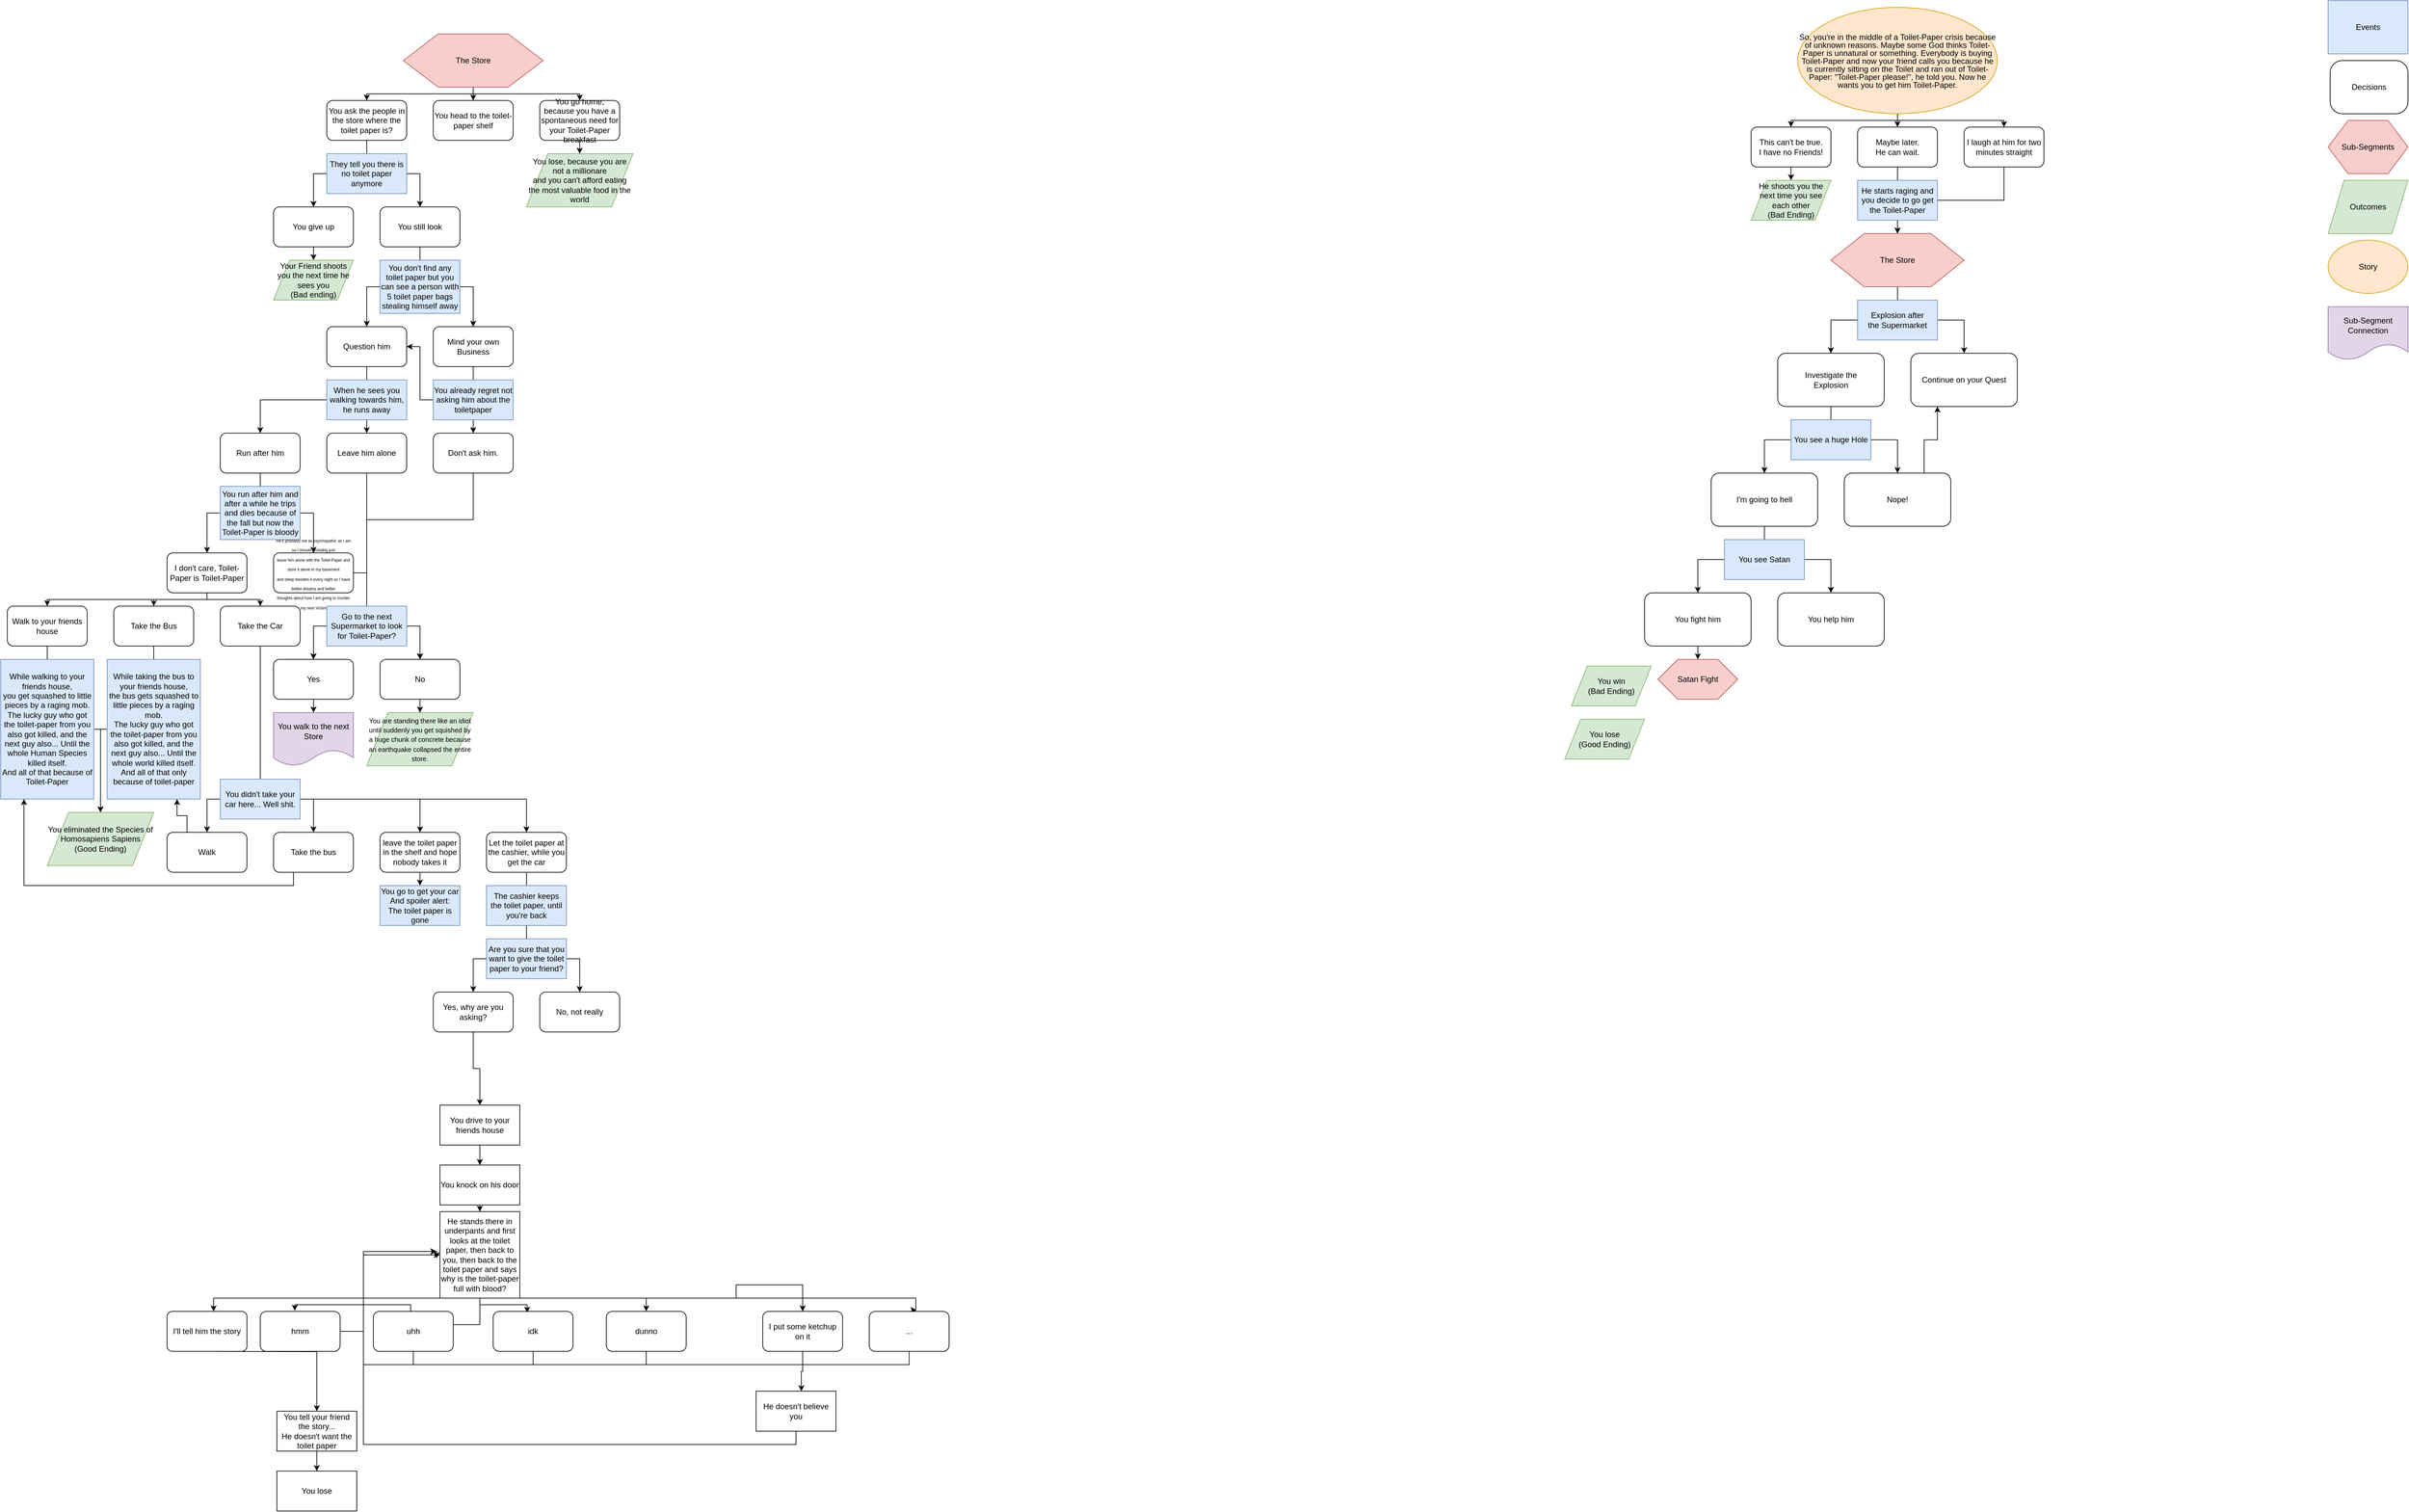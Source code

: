 <mxfile version="12.9.1" type="github">
  <diagram id="Qn3-nG2EIfxCC5e99ubx" name="Page-1">
    <mxGraphModel dx="3585" dy="692" grid="1" gridSize="10" guides="1" tooltips="1" connect="1" arrows="1" fold="1" page="0" pageScale="1" pageWidth="1169" pageHeight="827" background="none" math="0" shadow="0">
      <root>
        <mxCell id="0" />
        <mxCell id="1" parent="0" />
        <mxCell id="JG3rJxFggoxqtPLCYrr8-60" style="edgeStyle=orthogonalEdgeStyle;rounded=0;orthogonalLoop=1;jettySize=auto;html=1;exitX=0.5;exitY=1;exitDx=0;exitDy=0;entryX=0.5;entryY=0;entryDx=0;entryDy=0;" parent="1" source="OO5MdOur09zsrJe4_zCE-3" target="qTc8x9LIwxy68OP4qptk-4" edge="1">
          <mxGeometry relative="1" as="geometry" />
        </mxCell>
        <mxCell id="w2yHV6jO7LddsXgPNAkQ-10" style="edgeStyle=orthogonalEdgeStyle;rounded=0;orthogonalLoop=1;jettySize=auto;html=1;exitX=0.5;exitY=1;exitDx=0;exitDy=0;entryX=0.5;entryY=0;entryDx=0;entryDy=0;" parent="1" source="qTc8x9LIwxy68OP4qptk-4" target="w2yHV6jO7LddsXgPNAkQ-2" edge="1">
          <mxGeometry relative="1" as="geometry" />
        </mxCell>
        <mxCell id="JG3rJxFggoxqtPLCYrr8-59" style="edgeStyle=orthogonalEdgeStyle;rounded=0;orthogonalLoop=1;jettySize=auto;html=1;exitX=0.5;exitY=1;exitDx=0;exitDy=0;entryX=0.5;entryY=0;entryDx=0;entryDy=0;" parent="1" source="qTc8x9LIwxy68OP4qptk-4" target="w2yHV6jO7LddsXgPNAkQ-11" edge="1">
          <mxGeometry relative="1" as="geometry" />
        </mxCell>
        <mxCell id="qTc8x9LIwxy68OP4qptk-4" value="Investigate the&lt;br&gt;Explosion" style="rounded=1;whiteSpace=wrap;html=1;" parent="1" vertex="1">
          <mxGeometry x="580" y="530" width="160" height="80" as="geometry" />
        </mxCell>
        <mxCell id="qTc8x9LIwxy68OP4qptk-5" value="Continue on your Quest" style="rounded=1;whiteSpace=wrap;html=1;" parent="1" vertex="1">
          <mxGeometry x="780" y="530" width="160" height="80" as="geometry" />
        </mxCell>
        <mxCell id="w2yHV6jO7LddsXgPNAkQ-37" style="edgeStyle=orthogonalEdgeStyle;rounded=0;orthogonalLoop=1;jettySize=auto;html=1;exitX=0.5;exitY=1;exitDx=0;exitDy=0;entryX=0.5;entryY=0;entryDx=0;entryDy=0;" parent="1" source="w2yHV6jO7LddsXgPNAkQ-2" target="w2yHV6jO7LddsXgPNAkQ-36" edge="1">
          <mxGeometry relative="1" as="geometry" />
        </mxCell>
        <mxCell id="w2yHV6jO7LddsXgPNAkQ-38" style="edgeStyle=orthogonalEdgeStyle;rounded=0;orthogonalLoop=1;jettySize=auto;html=1;exitX=0.5;exitY=1;exitDx=0;exitDy=0;entryX=0.5;entryY=0;entryDx=0;entryDy=0;" parent="1" source="w2yHV6jO7LddsXgPNAkQ-2" target="w2yHV6jO7LddsXgPNAkQ-35" edge="1">
          <mxGeometry relative="1" as="geometry" />
        </mxCell>
        <mxCell id="w2yHV6jO7LddsXgPNAkQ-2" value="I&#39;m going to hell" style="rounded=1;whiteSpace=wrap;html=1;" parent="1" vertex="1">
          <mxGeometry x="480" y="710" width="160" height="80" as="geometry" />
        </mxCell>
        <mxCell id="JG3rJxFggoxqtPLCYrr8-57" style="edgeStyle=orthogonalEdgeStyle;rounded=0;orthogonalLoop=1;jettySize=auto;html=1;exitX=0.75;exitY=0;exitDx=0;exitDy=0;entryX=0.25;entryY=1;entryDx=0;entryDy=0;" parent="1" source="w2yHV6jO7LddsXgPNAkQ-11" target="qTc8x9LIwxy68OP4qptk-5" edge="1">
          <mxGeometry relative="1" as="geometry" />
        </mxCell>
        <mxCell id="w2yHV6jO7LddsXgPNAkQ-11" value="Nope!" style="rounded=1;whiteSpace=wrap;html=1;" parent="1" vertex="1">
          <mxGeometry x="680" y="710" width="160" height="80" as="geometry" />
        </mxCell>
        <mxCell id="w2yHV6jO7LddsXgPNAkQ-18" value="Events" style="rounded=0;whiteSpace=wrap;html=1;fillColor=#dae8fc;strokeColor=#6c8ebf;" parent="1" vertex="1">
          <mxGeometry x="1407" width="120" height="80" as="geometry" />
        </mxCell>
        <mxCell id="w2yHV6jO7LddsXgPNAkQ-19" value="Decisions" style="rounded=1;whiteSpace=wrap;html=1;arcSize=23;" parent="1" vertex="1">
          <mxGeometry x="1410" y="90" width="117" height="80" as="geometry" />
        </mxCell>
        <mxCell id="w2yHV6jO7LddsXgPNAkQ-21" value="Outcomes" style="shape=parallelogram;perimeter=parallelogramPerimeter;whiteSpace=wrap;html=1;fillColor=#d5e8d4;strokeColor=#82b366;" parent="1" vertex="1">
          <mxGeometry x="1407" y="270" width="120" height="80" as="geometry" />
        </mxCell>
        <mxCell id="w2yHV6jO7LddsXgPNAkQ-22" value="You win&lt;br&gt;(Bad Ending)" style="shape=parallelogram;perimeter=parallelogramPerimeter;whiteSpace=wrap;html=1;fillColor=#d5e8d4;strokeColor=#82b366;" parent="1" vertex="1">
          <mxGeometry x="270" y="1000" width="120" height="60" as="geometry" />
        </mxCell>
        <mxCell id="w2yHV6jO7LddsXgPNAkQ-23" value="You lose&lt;br&gt;(Good Ending)" style="shape=parallelogram;perimeter=parallelogramPerimeter;whiteSpace=wrap;html=1;fillColor=#d5e8d4;strokeColor=#82b366;" parent="1" vertex="1">
          <mxGeometry x="260" y="1080" width="120" height="60" as="geometry" />
        </mxCell>
        <mxCell id="w2yHV6jO7LddsXgPNAkQ-33" value="You see Satan" style="rounded=0;whiteSpace=wrap;html=1;fillColor=#dae8fc;strokeColor=#6c8ebf;" parent="1" vertex="1">
          <mxGeometry x="500" y="810" width="120" height="60" as="geometry" />
        </mxCell>
        <mxCell id="w2yHV6jO7LddsXgPNAkQ-35" value="You help him" style="rounded=1;whiteSpace=wrap;html=1;" parent="1" vertex="1">
          <mxGeometry x="580" y="890" width="160" height="80" as="geometry" />
        </mxCell>
        <mxCell id="ZBrLfUf2mAx1bt7SBABR-2" style="edgeStyle=orthogonalEdgeStyle;rounded=0;orthogonalLoop=1;jettySize=auto;html=1;exitX=0.5;exitY=1;exitDx=0;exitDy=0;entryX=0.5;entryY=0;entryDx=0;entryDy=0;" parent="1" source="w2yHV6jO7LddsXgPNAkQ-36" target="JG3rJxFggoxqtPLCYrr8-51" edge="1">
          <mxGeometry relative="1" as="geometry" />
        </mxCell>
        <mxCell id="w2yHV6jO7LddsXgPNAkQ-36" value="You fight him" style="rounded=1;whiteSpace=wrap;html=1;" parent="1" vertex="1">
          <mxGeometry x="380" y="890" width="160" height="80" as="geometry" />
        </mxCell>
        <mxCell id="hGm-7pk2wTPDIRRF_HYG-1" value="Story" style="ellipse;whiteSpace=wrap;html=1;fillColor=#ffe6cc;strokeColor=#d79b00;" parent="1" vertex="1">
          <mxGeometry x="1407" y="360" width="120" height="80" as="geometry" />
        </mxCell>
        <mxCell id="hGm-7pk2wTPDIRRF_HYG-8" style="edgeStyle=orthogonalEdgeStyle;rounded=0;orthogonalLoop=1;jettySize=auto;html=1;exitX=0.5;exitY=1;exitDx=0;exitDy=0;entryX=0.5;entryY=0;entryDx=0;entryDy=0;" parent="1" source="hGm-7pk2wTPDIRRF_HYG-2" target="hGm-7pk2wTPDIRRF_HYG-4" edge="1">
          <mxGeometry relative="1" as="geometry">
            <Array as="points">
              <mxPoint x="760" y="180" />
              <mxPoint x="600" y="180" />
            </Array>
          </mxGeometry>
        </mxCell>
        <mxCell id="hGm-7pk2wTPDIRRF_HYG-9" style="edgeStyle=orthogonalEdgeStyle;rounded=0;orthogonalLoop=1;jettySize=auto;html=1;exitX=0.5;exitY=1;exitDx=0;exitDy=0;entryX=0.5;entryY=0;entryDx=0;entryDy=0;" parent="1" source="hGm-7pk2wTPDIRRF_HYG-2" target="hGm-7pk2wTPDIRRF_HYG-5" edge="1">
          <mxGeometry relative="1" as="geometry" />
        </mxCell>
        <mxCell id="hGm-7pk2wTPDIRRF_HYG-10" style="edgeStyle=orthogonalEdgeStyle;rounded=0;orthogonalLoop=1;jettySize=auto;html=1;exitX=0.5;exitY=1;exitDx=0;exitDy=0;entryX=0.5;entryY=0;entryDx=0;entryDy=0;" parent="1" source="hGm-7pk2wTPDIRRF_HYG-2" target="hGm-7pk2wTPDIRRF_HYG-6" edge="1">
          <mxGeometry relative="1" as="geometry">
            <Array as="points">
              <mxPoint x="760" y="180" />
              <mxPoint x="920" y="180" />
            </Array>
          </mxGeometry>
        </mxCell>
        <mxCell id="hGm-7pk2wTPDIRRF_HYG-2" value="&lt;p style=&quot;line-height: 100%&quot;&gt;So, you&#39;re in the middle of a Toilet-Paper crisis because of unknown reasons. Maybe some God thinks Toilet-Paper is unnatural or something. Everybody is buying Toilet-Paper and now your friend calls you because he is currently sitting on the Toilet and ran out of Toilet-Paper: &quot;Toilet-Paper please!&quot;, he told you. Now he wants you to get him Toilet-Paper.&lt;/p&gt;" style="ellipse;whiteSpace=wrap;html=1;fillColor=#ffe6cc;strokeColor=#d79b00;align=center;" parent="1" vertex="1">
          <mxGeometry x="610" y="10" width="300" height="160" as="geometry" />
        </mxCell>
        <mxCell id="hGm-7pk2wTPDIRRF_HYG-13" style="edgeStyle=orthogonalEdgeStyle;rounded=0;orthogonalLoop=1;jettySize=auto;html=1;exitX=0.5;exitY=1;exitDx=0;exitDy=0;entryX=0.5;entryY=0;entryDx=0;entryDy=0;" parent="1" source="hGm-7pk2wTPDIRRF_HYG-4" target="hGm-7pk2wTPDIRRF_HYG-12" edge="1">
          <mxGeometry relative="1" as="geometry" />
        </mxCell>
        <mxCell id="hGm-7pk2wTPDIRRF_HYG-4" value="This can&#39;t be true.&lt;br&gt;I have no Friends!" style="rounded=1;whiteSpace=wrap;html=1;" parent="1" vertex="1">
          <mxGeometry x="540" y="190" width="120" height="60" as="geometry" />
        </mxCell>
        <mxCell id="ykuvmNVMor7jnegWPp5u-2" style="edgeStyle=orthogonalEdgeStyle;rounded=0;orthogonalLoop=1;jettySize=auto;html=1;exitX=0.5;exitY=1;exitDx=0;exitDy=0;entryX=0.5;entryY=0;entryDx=0;entryDy=0;" parent="1" source="hGm-7pk2wTPDIRRF_HYG-5" target="OO5MdOur09zsrJe4_zCE-3" edge="1">
          <mxGeometry relative="1" as="geometry" />
        </mxCell>
        <mxCell id="hGm-7pk2wTPDIRRF_HYG-5" value="Maybe later.&lt;br&gt;He can wait." style="rounded=1;whiteSpace=wrap;html=1;" parent="1" vertex="1">
          <mxGeometry x="700" y="190" width="120" height="60" as="geometry" />
        </mxCell>
        <mxCell id="ykuvmNVMor7jnegWPp5u-3" style="edgeStyle=orthogonalEdgeStyle;rounded=0;orthogonalLoop=1;jettySize=auto;html=1;exitX=0.5;exitY=1;exitDx=0;exitDy=0;entryX=0.5;entryY=0;entryDx=0;entryDy=0;" parent="1" source="hGm-7pk2wTPDIRRF_HYG-6" target="OO5MdOur09zsrJe4_zCE-3" edge="1">
          <mxGeometry relative="1" as="geometry" />
        </mxCell>
        <mxCell id="hGm-7pk2wTPDIRRF_HYG-6" value="I laugh at him for two minutes straight" style="rounded=1;whiteSpace=wrap;html=1;" parent="1" vertex="1">
          <mxGeometry x="860" y="190" width="120" height="60" as="geometry" />
        </mxCell>
        <mxCell id="hGm-7pk2wTPDIRRF_HYG-12" value="He shoots you the next time you see each other&lt;br&gt;(Bad Ending)" style="shape=parallelogram;perimeter=parallelogramPerimeter;whiteSpace=wrap;html=1;fillColor=#d5e8d4;strokeColor=#82b366;" parent="1" vertex="1">
          <mxGeometry x="540" y="270" width="120" height="60" as="geometry" />
        </mxCell>
        <mxCell id="OO5MdOur09zsrJe4_zCE-1" value="Sub-Segments" style="shape=hexagon;perimeter=hexagonPerimeter2;whiteSpace=wrap;html=1;fillColor=#f8cecc;strokeColor=#b85450;" parent="1" vertex="1">
          <mxGeometry x="1407" y="180" width="120" height="80" as="geometry" />
        </mxCell>
        <mxCell id="JG3rJxFggoxqtPLCYrr8-61" style="edgeStyle=orthogonalEdgeStyle;rounded=0;orthogonalLoop=1;jettySize=auto;html=1;exitX=0.5;exitY=1;exitDx=0;exitDy=0;entryX=0.5;entryY=0;entryDx=0;entryDy=0;" parent="1" source="OO5MdOur09zsrJe4_zCE-3" target="qTc8x9LIwxy68OP4qptk-5" edge="1">
          <mxGeometry relative="1" as="geometry" />
        </mxCell>
        <mxCell id="OO5MdOur09zsrJe4_zCE-3" value="The Store" style="shape=hexagon;perimeter=hexagonPerimeter2;whiteSpace=wrap;html=1;fillColor=#f8cecc;strokeColor=#b85450;" parent="1" vertex="1">
          <mxGeometry x="660" y="350" width="200" height="80" as="geometry" />
        </mxCell>
        <mxCell id="qTc8x9LIwxy68OP4qptk-10" value="Explosion after&lt;br&gt;the Supermarket" style="rounded=0;whiteSpace=wrap;html=1;fillColor=#dae8fc;strokeColor=#6c8ebf;" parent="1" vertex="1">
          <mxGeometry x="700" y="450" width="120" height="60" as="geometry" />
        </mxCell>
        <mxCell id="ykuvmNVMor7jnegWPp5u-8" style="edgeStyle=orthogonalEdgeStyle;rounded=0;orthogonalLoop=1;jettySize=auto;html=1;exitX=0.5;exitY=1;exitDx=0;exitDy=0;entryX=0.5;entryY=0;entryDx=0;entryDy=0;" parent="1" source="4MemGEek6DB2b53ONelM-1" target="JG3rJxFggoxqtPLCYrr8-5" edge="1">
          <mxGeometry relative="1" as="geometry">
            <Array as="points">
              <mxPoint x="-1380" y="140" />
              <mxPoint x="-1220" y="140" />
            </Array>
          </mxGeometry>
        </mxCell>
        <mxCell id="ykuvmNVMor7jnegWPp5u-9" style="edgeStyle=orthogonalEdgeStyle;rounded=0;orthogonalLoop=1;jettySize=auto;html=1;exitX=0.5;exitY=1;exitDx=0;exitDy=0;entryX=0.5;entryY=0;entryDx=0;entryDy=0;" parent="1" source="4MemGEek6DB2b53ONelM-1" target="6DiMKuQ_fRoN0keim-UP-1" edge="1">
          <mxGeometry relative="1" as="geometry" />
        </mxCell>
        <mxCell id="ykuvmNVMor7jnegWPp5u-10" style="edgeStyle=orthogonalEdgeStyle;rounded=0;orthogonalLoop=1;jettySize=auto;html=1;exitX=0.5;exitY=1;exitDx=0;exitDy=0;entryX=0.5;entryY=0;entryDx=0;entryDy=0;" parent="1" source="4MemGEek6DB2b53ONelM-1" target="6DiMKuQ_fRoN0keim-UP-3" edge="1">
          <mxGeometry relative="1" as="geometry">
            <Array as="points">
              <mxPoint x="-1380" y="140" />
              <mxPoint x="-1540" y="140" />
            </Array>
          </mxGeometry>
        </mxCell>
        <mxCell id="4MemGEek6DB2b53ONelM-1" value="The Store" style="shape=hexagon;perimeter=hexagonPerimeter2;whiteSpace=wrap;html=1;fillColor=#f8cecc;strokeColor=#b85450;" parent="1" vertex="1">
          <mxGeometry x="-1485" y="50" width="210" height="80" as="geometry" />
        </mxCell>
        <mxCell id="M6KW342iFe4JDzRaZPrO-39" style="edgeStyle=orthogonalEdgeStyle;rounded=0;orthogonalLoop=1;jettySize=auto;html=1;exitX=0.5;exitY=1;exitDx=0;exitDy=0;entryX=0.5;entryY=0;entryDx=0;entryDy=0;" parent="1" source="M6KW342iFe4JDzRaZPrO-27" target="M6KW342iFe4JDzRaZPrO-38" edge="1">
          <mxGeometry relative="1" as="geometry" />
        </mxCell>
        <mxCell id="M6KW342iFe4JDzRaZPrO-27" value="leave the toilet paper in the shelf and hope nobody takes it" style="rounded=1;whiteSpace=wrap;html=1;" parent="1" vertex="1">
          <mxGeometry x="-1520" y="1250" width="120" height="60" as="geometry" />
        </mxCell>
        <mxCell id="iEpxt3XxYWvXd2jWFCZr-1" style="edgeStyle=orthogonalEdgeStyle;rounded=0;orthogonalLoop=1;jettySize=auto;html=1;exitX=0.5;exitY=1;exitDx=0;exitDy=0;entryX=0.5;entryY=0;entryDx=0;entryDy=0;" edge="1" parent="1" source="M6KW342iFe4JDzRaZPrO-28" target="M6KW342iFe4JDzRaZPrO-54">
          <mxGeometry relative="1" as="geometry">
            <Array as="points">
              <mxPoint x="-1300" y="1440" />
              <mxPoint x="-1380" y="1440" />
            </Array>
          </mxGeometry>
        </mxCell>
        <mxCell id="iEpxt3XxYWvXd2jWFCZr-2" style="edgeStyle=orthogonalEdgeStyle;rounded=0;orthogonalLoop=1;jettySize=auto;html=1;exitX=0.5;exitY=1;exitDx=0;exitDy=0;entryX=0.5;entryY=0;entryDx=0;entryDy=0;" edge="1" parent="1" source="M6KW342iFe4JDzRaZPrO-28" target="M6KW342iFe4JDzRaZPrO-55">
          <mxGeometry relative="1" as="geometry">
            <Array as="points">
              <mxPoint x="-1300" y="1440" />
              <mxPoint x="-1220" y="1440" />
            </Array>
          </mxGeometry>
        </mxCell>
        <mxCell id="M6KW342iFe4JDzRaZPrO-28" value="Let the toilet paper at the cashier, while you get the car" style="rounded=1;whiteSpace=wrap;html=1;" parent="1" vertex="1">
          <mxGeometry x="-1360" y="1250" width="120" height="60" as="geometry" />
        </mxCell>
        <mxCell id="iEpxt3XxYWvXd2jWFCZr-8" style="edgeStyle=orthogonalEdgeStyle;rounded=0;orthogonalLoop=1;jettySize=auto;html=1;exitX=0.25;exitY=0;exitDx=0;exitDy=0;entryX=0.75;entryY=1;entryDx=0;entryDy=0;" edge="1" parent="1" source="M6KW342iFe4JDzRaZPrO-29" target="M6KW342iFe4JDzRaZPrO-22">
          <mxGeometry relative="1" as="geometry" />
        </mxCell>
        <mxCell id="M6KW342iFe4JDzRaZPrO-29" value="Walk" style="rounded=1;whiteSpace=wrap;html=1;glass=0;" parent="1" vertex="1">
          <mxGeometry x="-1840" y="1250" width="120" height="60" as="geometry" />
        </mxCell>
        <mxCell id="iEpxt3XxYWvXd2jWFCZr-9" style="edgeStyle=orthogonalEdgeStyle;rounded=0;orthogonalLoop=1;jettySize=auto;html=1;exitX=0.25;exitY=1;exitDx=0;exitDy=0;entryX=0.25;entryY=1;entryDx=0;entryDy=0;" edge="1" parent="1" source="M6KW342iFe4JDzRaZPrO-30" target="M6KW342iFe4JDzRaZPrO-17">
          <mxGeometry relative="1" as="geometry" />
        </mxCell>
        <mxCell id="M6KW342iFe4JDzRaZPrO-30" value="Take the bus" style="rounded=1;whiteSpace=wrap;html=1;" parent="1" vertex="1">
          <mxGeometry x="-1680" y="1250" width="120" height="60" as="geometry" />
        </mxCell>
        <mxCell id="M6KW342iFe4JDzRaZPrO-38" value="&lt;div&gt;You go to get your car&lt;br&gt;&lt;/div&gt;&lt;div&gt;And spoiler alert:&lt;/div&gt;&lt;div&gt;The toilet paper is gone&lt;br&gt; &lt;/div&gt;" style="rounded=0;whiteSpace=wrap;html=1;fillColor=#dae8fc;strokeColor=#6c8ebf;" parent="1" vertex="1">
          <mxGeometry x="-1520" y="1330" width="120" height="60" as="geometry" />
        </mxCell>
        <mxCell id="M6KW342iFe4JDzRaZPrO-47" value="The cashier keeps the toilet paper, until you&#39;re back" style="rounded=0;whiteSpace=wrap;html=1;fillColor=#dae8fc;strokeColor=#6c8ebf;" parent="1" vertex="1">
          <mxGeometry x="-1360" y="1330" width="120" height="60" as="geometry" />
        </mxCell>
        <mxCell id="6DiMKuQ_fRoN0keim-UP-1" value="You head to the toilet-paper shelf" style="rounded=1;whiteSpace=wrap;html=1;" parent="1" vertex="1">
          <mxGeometry x="-1440" y="150" width="120" height="60" as="geometry" />
        </mxCell>
        <mxCell id="JG3rJxFggoxqtPLCYrr8-17" style="edgeStyle=orthogonalEdgeStyle;rounded=0;orthogonalLoop=1;jettySize=auto;html=1;exitX=0.5;exitY=1;exitDx=0;exitDy=0;entryX=0.5;entryY=0;entryDx=0;entryDy=0;" parent="1" source="6DiMKuQ_fRoN0keim-UP-3" target="JG3rJxFggoxqtPLCYrr8-8" edge="1">
          <mxGeometry relative="1" as="geometry" />
        </mxCell>
        <mxCell id="JG3rJxFggoxqtPLCYrr8-18" style="edgeStyle=orthogonalEdgeStyle;rounded=0;orthogonalLoop=1;jettySize=auto;html=1;exitX=0.5;exitY=1;exitDx=0;exitDy=0;entryX=0.5;entryY=0;entryDx=0;entryDy=0;" parent="1" source="6DiMKuQ_fRoN0keim-UP-3" target="JG3rJxFggoxqtPLCYrr8-9" edge="1">
          <mxGeometry relative="1" as="geometry" />
        </mxCell>
        <mxCell id="6DiMKuQ_fRoN0keim-UP-3" value="You ask the people in the store where the toilet paper is?" style="rounded=1;whiteSpace=wrap;html=1;" parent="1" vertex="1">
          <mxGeometry x="-1600" y="150" width="120" height="60" as="geometry" />
        </mxCell>
        <mxCell id="M6KW342iFe4JDzRaZPrO-51" value="Are you sure that you want to give the toilet paper to your friend? " style="rounded=0;whiteSpace=wrap;html=1;fillColor=#dae8fc;strokeColor=#6c8ebf;" parent="1" vertex="1">
          <mxGeometry x="-1360" y="1410" width="120" height="60" as="geometry" />
        </mxCell>
        <mxCell id="M6KW342iFe4JDzRaZPrO-64" style="edgeStyle=orthogonalEdgeStyle;rounded=0;orthogonalLoop=1;jettySize=auto;html=1;exitX=0.5;exitY=1;exitDx=0;exitDy=0;entryX=0.5;entryY=0;entryDx=0;entryDy=0;" parent="1" source="M6KW342iFe4JDzRaZPrO-54" target="M6KW342iFe4JDzRaZPrO-63" edge="1">
          <mxGeometry relative="1" as="geometry" />
        </mxCell>
        <mxCell id="M6KW342iFe4JDzRaZPrO-54" value="Yes, why are you asking?" style="rounded=1;whiteSpace=wrap;html=1;" parent="1" vertex="1">
          <mxGeometry x="-1440" y="1490" width="120" height="60" as="geometry" />
        </mxCell>
        <mxCell id="JG3rJxFggoxqtPLCYrr8-1" value="&lt;div&gt;You lose, because you are not a millionare&lt;/div&gt;&lt;div&gt;and you can&#39;t afford eating the most valuable food in the world&lt;br&gt;&lt;/div&gt;" style="shape=parallelogram;perimeter=parallelogramPerimeter;whiteSpace=wrap;html=1;fillColor=#d5e8d4;strokeColor=#82b366;" parent="1" vertex="1">
          <mxGeometry x="-1300" y="230" width="160" height="80" as="geometry" />
        </mxCell>
        <mxCell id="ykuvmNVMor7jnegWPp5u-11" style="edgeStyle=orthogonalEdgeStyle;rounded=0;orthogonalLoop=1;jettySize=auto;html=1;exitX=0.5;exitY=1;exitDx=0;exitDy=0;entryX=0.5;entryY=0;entryDx=0;entryDy=0;" parent="1" source="JG3rJxFggoxqtPLCYrr8-5" target="JG3rJxFggoxqtPLCYrr8-1" edge="1">
          <mxGeometry relative="1" as="geometry" />
        </mxCell>
        <mxCell id="JG3rJxFggoxqtPLCYrr8-5" value="You go home, because you have a spontaneous need for your Toilet-Paper breakfast" style="rounded=1;whiteSpace=wrap;html=1;" parent="1" vertex="1">
          <mxGeometry x="-1280" y="150" width="120" height="60" as="geometry" />
        </mxCell>
        <mxCell id="M6KW342iFe4JDzRaZPrO-55" value="No, not really" style="rounded=1;whiteSpace=wrap;html=1;" parent="1" vertex="1">
          <mxGeometry x="-1280" y="1490" width="120" height="60" as="geometry" />
        </mxCell>
        <mxCell id="M6KW342iFe4JDzRaZPrO-66" style="edgeStyle=orthogonalEdgeStyle;rounded=0;orthogonalLoop=1;jettySize=auto;html=1;exitX=0.5;exitY=1;exitDx=0;exitDy=0;" parent="1" source="M6KW342iFe4JDzRaZPrO-63" target="M6KW342iFe4JDzRaZPrO-65" edge="1">
          <mxGeometry relative="1" as="geometry" />
        </mxCell>
        <mxCell id="M6KW342iFe4JDzRaZPrO-63" value="You drive to your friends house" style="rounded=0;whiteSpace=wrap;html=1;" parent="1" vertex="1">
          <mxGeometry x="-1430" y="1660" width="120" height="60" as="geometry" />
        </mxCell>
        <mxCell id="M6KW342iFe4JDzRaZPrO-85" style="edgeStyle=orthogonalEdgeStyle;rounded=0;orthogonalLoop=1;jettySize=auto;html=1;exitX=0.5;exitY=1;exitDx=0;exitDy=0;entryX=0.5;entryY=0;entryDx=0;entryDy=0;" parent="1" source="M6KW342iFe4JDzRaZPrO-65" target="M6KW342iFe4JDzRaZPrO-69" edge="1">
          <mxGeometry relative="1" as="geometry" />
        </mxCell>
        <mxCell id="M6KW342iFe4JDzRaZPrO-65" value="You knock on his door" style="rounded=0;whiteSpace=wrap;html=1;" parent="1" vertex="1">
          <mxGeometry x="-1430" y="1750" width="120" height="60" as="geometry" />
        </mxCell>
        <mxCell id="M6KW342iFe4JDzRaZPrO-89" style="edgeStyle=orthogonalEdgeStyle;rounded=0;orthogonalLoop=1;jettySize=auto;html=1;exitX=0.5;exitY=1;exitDx=0;exitDy=0;" parent="1" source="M6KW342iFe4JDzRaZPrO-69" target="M6KW342iFe4JDzRaZPrO-78" edge="1">
          <mxGeometry relative="1" as="geometry">
            <Array as="points">
              <mxPoint x="-1120" y="1950" />
            </Array>
          </mxGeometry>
        </mxCell>
        <mxCell id="M6KW342iFe4JDzRaZPrO-90" style="edgeStyle=orthogonalEdgeStyle;rounded=0;orthogonalLoop=1;jettySize=auto;html=1;exitX=0.5;exitY=1;exitDx=0;exitDy=0;entryX=0.5;entryY=0;entryDx=0;entryDy=0;" parent="1" source="M6KW342iFe4JDzRaZPrO-69" target="M6KW342iFe4JDzRaZPrO-79" edge="1">
          <mxGeometry relative="1" as="geometry">
            <Array as="points">
              <mxPoint x="-985" y="1950" />
              <mxPoint x="-985" y="1930" />
              <mxPoint x="-885" y="1930" />
            </Array>
          </mxGeometry>
        </mxCell>
        <mxCell id="M6KW342iFe4JDzRaZPrO-91" style="edgeStyle=orthogonalEdgeStyle;rounded=0;orthogonalLoop=1;jettySize=auto;html=1;exitX=0.5;exitY=1;exitDx=0;exitDy=0;entryX=0.592;entryY=-0.033;entryDx=0;entryDy=0;entryPerimeter=0;" parent="1" source="M6KW342iFe4JDzRaZPrO-69" target="M6KW342iFe4JDzRaZPrO-87" edge="1">
          <mxGeometry relative="1" as="geometry">
            <mxPoint x="-715" y="1960" as="targetPoint" />
            <Array as="points">
              <mxPoint x="-715" y="1950" />
            </Array>
          </mxGeometry>
        </mxCell>
        <mxCell id="M6KW342iFe4JDzRaZPrO-92" style="edgeStyle=orthogonalEdgeStyle;rounded=0;orthogonalLoop=1;jettySize=auto;html=1;exitX=0.5;exitY=1;exitDx=0;exitDy=0;entryX=0.433;entryY=-0.017;entryDx=0;entryDy=0;entryPerimeter=0;" parent="1" source="M6KW342iFe4JDzRaZPrO-69" target="M6KW342iFe4JDzRaZPrO-75" edge="1">
          <mxGeometry relative="1" as="geometry">
            <mxPoint x="-1649" y="1970" as="targetPoint" />
            <Array as="points">
              <mxPoint x="-1370" y="1990" />
              <mxPoint x="-1474" y="1990" />
              <mxPoint x="-1474" y="1960" />
              <mxPoint x="-1648" y="1960" />
            </Array>
          </mxGeometry>
        </mxCell>
        <mxCell id="M6KW342iFe4JDzRaZPrO-93" style="edgeStyle=orthogonalEdgeStyle;rounded=0;orthogonalLoop=1;jettySize=auto;html=1;exitX=0.5;exitY=1;exitDx=0;exitDy=0;entryX=0.5;entryY=0;entryDx=0;entryDy=0;" parent="1" source="M6KW342iFe4JDzRaZPrO-69" edge="1">
          <mxGeometry relative="1" as="geometry">
            <Array as="points">
              <mxPoint x="-1770" y="1950" />
            </Array>
            <mxPoint x="-1770" y="1970" as="targetPoint" />
          </mxGeometry>
        </mxCell>
        <mxCell id="M6KW342iFe4JDzRaZPrO-95" style="edgeStyle=orthogonalEdgeStyle;rounded=0;orthogonalLoop=1;jettySize=auto;html=1;exitX=0.5;exitY=1;exitDx=0;exitDy=0;entryX=0.425;entryY=0.033;entryDx=0;entryDy=0;entryPerimeter=0;" parent="1" source="M6KW342iFe4JDzRaZPrO-69" target="M6KW342iFe4JDzRaZPrO-77" edge="1">
          <mxGeometry relative="1" as="geometry">
            <Array as="points">
              <mxPoint x="-1370" y="1960" />
              <mxPoint x="-1299" y="1960" />
            </Array>
          </mxGeometry>
        </mxCell>
        <mxCell id="M6KW342iFe4JDzRaZPrO-69" value="He stands there in underpants and first looks at the toilet paper, then back to you, then back to the toilet paper and says why is the toilet-paper full with blood?" style="rounded=0;whiteSpace=wrap;html=1;" parent="1" vertex="1">
          <mxGeometry x="-1430" y="1820" width="120" height="130" as="geometry" />
        </mxCell>
        <mxCell id="ZBrLfUf2mAx1bt7SBABR-1" style="edgeStyle=orthogonalEdgeStyle;rounded=0;orthogonalLoop=1;jettySize=auto;html=1;exitX=1;exitY=0.5;exitDx=0;exitDy=0;entryX=0;entryY=0.5;entryDx=0;entryDy=0;" parent="1" source="M6KW342iFe4JDzRaZPrO-75" target="M6KW342iFe4JDzRaZPrO-69" edge="1">
          <mxGeometry relative="1" as="geometry">
            <Array as="points">
              <mxPoint x="-1545" y="2000" />
              <mxPoint x="-1545" y="1885" />
            </Array>
          </mxGeometry>
        </mxCell>
        <mxCell id="M6KW342iFe4JDzRaZPrO-75" value="hmm" style="rounded=1;whiteSpace=wrap;html=1;" parent="1" vertex="1">
          <mxGeometry x="-1700" y="1970" width="120" height="60" as="geometry" />
        </mxCell>
        <mxCell id="M6KW342iFe4JDzRaZPrO-97" style="edgeStyle=orthogonalEdgeStyle;rounded=0;orthogonalLoop=1;jettySize=auto;html=1;exitX=0.5;exitY=1;exitDx=0;exitDy=0;" parent="1" source="M6KW342iFe4JDzRaZPrO-76" edge="1">
          <mxGeometry relative="1" as="geometry">
            <mxPoint x="-1435" y="1890" as="targetPoint" />
            <Array as="points">
              <mxPoint x="-1470" y="2050" />
              <mxPoint x="-1545" y="2050" />
              <mxPoint x="-1545" y="1880" />
              <mxPoint x="-1435" y="1880" />
            </Array>
          </mxGeometry>
        </mxCell>
        <mxCell id="M6KW342iFe4JDzRaZPrO-76" value="uhh" style="rounded=1;whiteSpace=wrap;html=1;" parent="1" vertex="1">
          <mxGeometry x="-1530" y="1970" width="120" height="60" as="geometry" />
        </mxCell>
        <mxCell id="M6KW342iFe4JDzRaZPrO-98" style="edgeStyle=orthogonalEdgeStyle;rounded=0;orthogonalLoop=1;jettySize=auto;html=1;exitX=0.5;exitY=1;exitDx=0;exitDy=0;" parent="1" source="M6KW342iFe4JDzRaZPrO-77" edge="1">
          <mxGeometry relative="1" as="geometry">
            <mxPoint x="-1435" y="1880" as="targetPoint" />
            <Array as="points">
              <mxPoint x="-1290" y="2050" />
              <mxPoint x="-1545" y="2050" />
              <mxPoint x="-1545" y="1880" />
            </Array>
          </mxGeometry>
        </mxCell>
        <mxCell id="M6KW342iFe4JDzRaZPrO-77" value="idk" style="rounded=1;whiteSpace=wrap;html=1;" parent="1" vertex="1">
          <mxGeometry x="-1350" y="1970" width="120" height="60" as="geometry" />
        </mxCell>
        <mxCell id="M6KW342iFe4JDzRaZPrO-99" style="edgeStyle=orthogonalEdgeStyle;rounded=0;orthogonalLoop=1;jettySize=auto;html=1;exitX=0.5;exitY=1;exitDx=0;exitDy=0;" parent="1" source="M6KW342iFe4JDzRaZPrO-78" edge="1">
          <mxGeometry relative="1" as="geometry">
            <mxPoint x="-1435" y="1880" as="targetPoint" />
            <Array as="points">
              <mxPoint x="-1120" y="2050" />
              <mxPoint x="-1545" y="2050" />
              <mxPoint x="-1545" y="1880" />
            </Array>
          </mxGeometry>
        </mxCell>
        <mxCell id="M6KW342iFe4JDzRaZPrO-78" value="dunno" style="rounded=1;whiteSpace=wrap;html=1;" parent="1" vertex="1">
          <mxGeometry x="-1180" y="1970" width="120" height="60" as="geometry" />
        </mxCell>
        <mxCell id="JG3rJxFggoxqtPLCYrr8-19" style="edgeStyle=orthogonalEdgeStyle;rounded=0;orthogonalLoop=1;jettySize=auto;html=1;exitX=0.5;exitY=1;exitDx=0;exitDy=0;entryX=0.5;entryY=0;entryDx=0;entryDy=0;" parent="1" source="JG3rJxFggoxqtPLCYrr8-8" target="JG3rJxFggoxqtPLCYrr8-14" edge="1">
          <mxGeometry relative="1" as="geometry" />
        </mxCell>
        <mxCell id="M6KW342iFe4JDzRaZPrO-102" style="edgeStyle=orthogonalEdgeStyle;rounded=0;orthogonalLoop=1;jettySize=auto;html=1;exitX=0.5;exitY=1;exitDx=0;exitDy=0;entryX=0.567;entryY=0;entryDx=0;entryDy=0;entryPerimeter=0;" parent="1" source="M6KW342iFe4JDzRaZPrO-79" target="M6KW342iFe4JDzRaZPrO-101" edge="1">
          <mxGeometry relative="1" as="geometry" />
        </mxCell>
        <mxCell id="M6KW342iFe4JDzRaZPrO-79" value="I put some ketchup on it" style="rounded=1;whiteSpace=wrap;html=1;" parent="1" vertex="1">
          <mxGeometry x="-945" y="1970" width="120" height="60" as="geometry" />
        </mxCell>
        <mxCell id="M6KW342iFe4JDzRaZPrO-83" style="edgeStyle=orthogonalEdgeStyle;rounded=0;orthogonalLoop=1;jettySize=auto;html=1;exitX=0.5;exitY=1;exitDx=0;exitDy=0;entryX=0.5;entryY=0;entryDx=0;entryDy=0;" parent="1" target="M6KW342iFe4JDzRaZPrO-81" edge="1">
          <mxGeometry relative="1" as="geometry">
            <mxPoint x="-1770" y="2030" as="sourcePoint" />
          </mxGeometry>
        </mxCell>
        <mxCell id="JG3rJxFggoxqtPLCYrr8-8" value="You give up" style="rounded=1;whiteSpace=wrap;html=1;" parent="1" vertex="1">
          <mxGeometry x="-1680" y="310" width="120" height="60" as="geometry" />
        </mxCell>
        <mxCell id="M6KW342iFe4JDzRaZPrO-80" value="I&#39;ll tell him the story" style="rounded=1;whiteSpace=wrap;html=1;arcSize=13;" parent="1" vertex="1">
          <mxGeometry x="-1840" y="1970" width="120" height="60" as="geometry" />
        </mxCell>
        <mxCell id="JG3rJxFggoxqtPLCYrr8-22" style="edgeStyle=orthogonalEdgeStyle;rounded=0;orthogonalLoop=1;jettySize=auto;html=1;exitX=0.5;exitY=1;exitDx=0;exitDy=0;entryX=0.5;entryY=0;entryDx=0;entryDy=0;" parent="1" source="JG3rJxFggoxqtPLCYrr8-9" target="JG3rJxFggoxqtPLCYrr8-21" edge="1">
          <mxGeometry relative="1" as="geometry" />
        </mxCell>
        <mxCell id="M6KW342iFe4JDzRaZPrO-84" style="edgeStyle=orthogonalEdgeStyle;rounded=0;orthogonalLoop=1;jettySize=auto;html=1;exitX=0.5;exitY=1;exitDx=0;exitDy=0;entryX=0.5;entryY=0;entryDx=0;entryDy=0;" parent="1" source="M6KW342iFe4JDzRaZPrO-81" target="M6KW342iFe4JDzRaZPrO-82" edge="1">
          <mxGeometry relative="1" as="geometry" />
        </mxCell>
        <mxCell id="JG3rJxFggoxqtPLCYrr8-23" style="edgeStyle=orthogonalEdgeStyle;rounded=0;orthogonalLoop=1;jettySize=auto;html=1;exitX=0.5;exitY=1;exitDx=0;exitDy=0;entryX=0.5;entryY=0;entryDx=0;entryDy=0;" parent="1" source="JG3rJxFggoxqtPLCYrr8-9" target="JG3rJxFggoxqtPLCYrr8-20" edge="1">
          <mxGeometry relative="1" as="geometry" />
        </mxCell>
        <mxCell id="JG3rJxFggoxqtPLCYrr8-9" value="You still look" style="rounded=1;whiteSpace=wrap;html=1;" parent="1" vertex="1">
          <mxGeometry x="-1520" y="310" width="120" height="60" as="geometry" />
        </mxCell>
        <mxCell id="M6KW342iFe4JDzRaZPrO-81" value="&lt;div&gt;You tell your friend the story...&lt;/div&gt;&lt;div&gt;He doesn&#39;t want the toilet paper &lt;br&gt;&lt;/div&gt;" style="rounded=0;whiteSpace=wrap;html=1;" parent="1" vertex="1">
          <mxGeometry x="-1675" y="2120" width="120" height="60" as="geometry" />
        </mxCell>
        <mxCell id="JG3rJxFggoxqtPLCYrr8-14" value="&lt;div&gt;Your Friend shoots you the next time he sees you&lt;br&gt;&lt;/div&gt;&lt;div&gt;(Bad ending)&lt;br&gt;&lt;/div&gt;" style="shape=parallelogram;perimeter=parallelogramPerimeter;whiteSpace=wrap;html=1;rounded=1;arcSize=0;fillColor=#d5e8d4;strokeColor=#82b366;" parent="1" vertex="1">
          <mxGeometry x="-1680" y="390" width="120" height="60" as="geometry" />
        </mxCell>
        <mxCell id="M6KW342iFe4JDzRaZPrO-82" value="You lose" style="rounded=0;whiteSpace=wrap;html=1;" parent="1" vertex="1">
          <mxGeometry x="-1675" y="2210" width="120" height="60" as="geometry" />
        </mxCell>
        <mxCell id="4MemGEek6DB2b53ONelM-8" value="They tell you there is no toilet paper anymore" style="rounded=0;whiteSpace=wrap;html=1;fillColor=#dae8fc;strokeColor=#6c8ebf;" parent="1" vertex="1">
          <mxGeometry x="-1600" y="230" width="120" height="60" as="geometry" />
        </mxCell>
        <mxCell id="M6KW342iFe4JDzRaZPrO-104" style="edgeStyle=orthogonalEdgeStyle;rounded=0;orthogonalLoop=1;jettySize=auto;html=1;exitX=0.5;exitY=1;exitDx=0;exitDy=0;" parent="1" source="M6KW342iFe4JDzRaZPrO-87" edge="1">
          <mxGeometry relative="1" as="geometry">
            <mxPoint x="-1435" y="1880" as="targetPoint" />
            <Array as="points">
              <mxPoint x="-725" y="2050" />
              <mxPoint x="-1545" y="2050" />
              <mxPoint x="-1545" y="1880" />
            </Array>
          </mxGeometry>
        </mxCell>
        <mxCell id="M6KW342iFe4JDzRaZPrO-87" value="&lt;div&gt;...&lt;/div&gt;" style="rounded=1;whiteSpace=wrap;html=1;" parent="1" vertex="1">
          <mxGeometry x="-785" y="1970" width="120" height="60" as="geometry" />
        </mxCell>
        <mxCell id="JG3rJxFggoxqtPLCYrr8-29" style="edgeStyle=orthogonalEdgeStyle;rounded=0;orthogonalLoop=1;jettySize=auto;html=1;exitX=0.5;exitY=1;exitDx=0;exitDy=0;entryX=0.5;entryY=0;entryDx=0;entryDy=0;" parent="1" source="JG3rJxFggoxqtPLCYrr8-20" target="JG3rJxFggoxqtPLCYrr8-26" edge="1">
          <mxGeometry relative="1" as="geometry" />
        </mxCell>
        <mxCell id="JG3rJxFggoxqtPLCYrr8-20" value="&lt;div&gt;Mind your own Business&lt;/div&gt;" style="rounded=1;whiteSpace=wrap;html=1;" parent="1" vertex="1">
          <mxGeometry x="-1440" y="490" width="120" height="60" as="geometry" />
        </mxCell>
        <mxCell id="JG3rJxFggoxqtPLCYrr8-33" style="edgeStyle=orthogonalEdgeStyle;rounded=0;orthogonalLoop=1;jettySize=auto;html=1;exitX=0.5;exitY=1;exitDx=0;exitDy=0;entryX=0.5;entryY=0;entryDx=0;entryDy=0;" parent="1" source="JG3rJxFggoxqtPLCYrr8-21" target="JG3rJxFggoxqtPLCYrr8-32" edge="1">
          <mxGeometry relative="1" as="geometry" />
        </mxCell>
        <mxCell id="JG3rJxFggoxqtPLCYrr8-34" style="edgeStyle=orthogonalEdgeStyle;rounded=0;orthogonalLoop=1;jettySize=auto;html=1;exitX=0.5;exitY=1;exitDx=0;exitDy=0;entryX=0.5;entryY=0;entryDx=0;entryDy=0;" parent="1" source="JG3rJxFggoxqtPLCYrr8-21" target="JG3rJxFggoxqtPLCYrr8-31" edge="1">
          <mxGeometry relative="1" as="geometry" />
        </mxCell>
        <mxCell id="JG3rJxFggoxqtPLCYrr8-21" value="Question him" style="rounded=1;whiteSpace=wrap;html=1;" parent="1" vertex="1">
          <mxGeometry x="-1600" y="490" width="120" height="60" as="geometry" />
        </mxCell>
        <mxCell id="4MemGEek6DB2b53ONelM-9" value="&lt;div&gt;You don&#39;t find any toilet paper but you can see a person with &lt;br&gt;&lt;/div&gt;&lt;div&gt;5 toilet paper bags stealing himself away&lt;/div&gt;" style="rounded=0;whiteSpace=wrap;html=1;fillColor=#dae8fc;strokeColor=#6c8ebf;" parent="1" vertex="1">
          <mxGeometry x="-1520" y="390" width="120" height="80" as="geometry" />
        </mxCell>
        <mxCell id="JG3rJxFggoxqtPLCYrr8-25" style="edgeStyle=orthogonalEdgeStyle;rounded=0;orthogonalLoop=1;jettySize=auto;html=1;exitX=0;exitY=0.5;exitDx=0;exitDy=0;entryX=1;entryY=0.5;entryDx=0;entryDy=0;" parent="1" source="JG3rJxFggoxqtPLCYrr8-24" target="JG3rJxFggoxqtPLCYrr8-21" edge="1">
          <mxGeometry relative="1" as="geometry" />
        </mxCell>
        <mxCell id="JG3rJxFggoxqtPLCYrr8-24" value="&lt;div&gt;You already regret not asking him about the toiletpaper&lt;/div&gt;" style="rounded=0;whiteSpace=wrap;html=1;fillColor=#dae8fc;strokeColor=#6c8ebf;" parent="1" vertex="1">
          <mxGeometry x="-1440" y="570" width="120" height="60" as="geometry" />
        </mxCell>
        <mxCell id="ykuvmNVMor7jnegWPp5u-26" style="edgeStyle=orthogonalEdgeStyle;rounded=0;orthogonalLoop=1;jettySize=auto;html=1;exitX=0.5;exitY=1;exitDx=0;exitDy=0;entryX=0.5;entryY=0;entryDx=0;entryDy=0;" parent="1" source="JG3rJxFggoxqtPLCYrr8-26" target="M6KW342iFe4JDzRaZPrO-109" edge="1">
          <mxGeometry relative="1" as="geometry">
            <Array as="points">
              <mxPoint x="-1380" y="780" />
              <mxPoint x="-1540" y="780" />
              <mxPoint x="-1540" y="940" />
              <mxPoint x="-1460" y="940" />
            </Array>
          </mxGeometry>
        </mxCell>
        <mxCell id="ykuvmNVMor7jnegWPp5u-27" style="edgeStyle=orthogonalEdgeStyle;rounded=0;orthogonalLoop=1;jettySize=auto;html=1;exitX=0.5;exitY=1;exitDx=0;exitDy=0;entryX=0.5;entryY=0;entryDx=0;entryDy=0;" parent="1" source="JG3rJxFggoxqtPLCYrr8-26" target="M6KW342iFe4JDzRaZPrO-108" edge="1">
          <mxGeometry relative="1" as="geometry">
            <Array as="points">
              <mxPoint x="-1380" y="780" />
              <mxPoint x="-1540" y="780" />
              <mxPoint x="-1540" y="940" />
              <mxPoint x="-1620" y="940" />
            </Array>
          </mxGeometry>
        </mxCell>
        <mxCell id="JG3rJxFggoxqtPLCYrr8-26" value="Don&#39;t ask him." style="rounded=1;whiteSpace=wrap;html=1;" parent="1" vertex="1">
          <mxGeometry x="-1440" y="650" width="120" height="60" as="geometry" />
        </mxCell>
        <mxCell id="WwWyATiSNRp0P1ia7kzS-8" value="When he sees you walking towards him, he runs away" style="rounded=0;whiteSpace=wrap;html=1;fillColor=#dae8fc;strokeColor=#6c8ebf;" parent="1" vertex="1">
          <mxGeometry x="-1600" y="570" width="120" height="60" as="geometry" />
        </mxCell>
        <mxCell id="ykuvmNVMor7jnegWPp5u-45" style="edgeStyle=orthogonalEdgeStyle;rounded=0;orthogonalLoop=1;jettySize=auto;html=1;exitX=0.5;exitY=1;exitDx=0;exitDy=0;entryX=0.5;entryY=0;entryDx=0;entryDy=0;" parent="1" source="JG3rJxFggoxqtPLCYrr8-31" target="M6KW342iFe4JDzRaZPrO-108" edge="1">
          <mxGeometry relative="1" as="geometry">
            <Array as="points">
              <mxPoint x="-1540" y="940" />
              <mxPoint x="-1620" y="940" />
            </Array>
          </mxGeometry>
        </mxCell>
        <mxCell id="ykuvmNVMor7jnegWPp5u-46" style="edgeStyle=orthogonalEdgeStyle;rounded=0;orthogonalLoop=1;jettySize=auto;html=1;exitX=0.5;exitY=1;exitDx=0;exitDy=0;entryX=0.5;entryY=0;entryDx=0;entryDy=0;" parent="1" source="JG3rJxFggoxqtPLCYrr8-31" target="M6KW342iFe4JDzRaZPrO-109" edge="1">
          <mxGeometry relative="1" as="geometry">
            <Array as="points">
              <mxPoint x="-1540" y="940" />
              <mxPoint x="-1460" y="940" />
            </Array>
          </mxGeometry>
        </mxCell>
        <mxCell id="JG3rJxFggoxqtPLCYrr8-31" value="&lt;div&gt;Leave him alone&lt;/div&gt;" style="rounded=1;whiteSpace=wrap;html=1;" parent="1" vertex="1">
          <mxGeometry x="-1600" y="650" width="120" height="60" as="geometry" />
        </mxCell>
        <mxCell id="M6KW342iFe4JDzRaZPrO-101" value="He doesn&#39;t believe you" style="rounded=0;whiteSpace=wrap;html=1;" parent="1" vertex="1">
          <mxGeometry x="-955" y="2090" width="120" height="60" as="geometry" />
        </mxCell>
        <mxCell id="JG3rJxFggoxqtPLCYrr8-38" style="edgeStyle=orthogonalEdgeStyle;rounded=0;orthogonalLoop=1;jettySize=auto;html=1;exitX=0.5;exitY=1;exitDx=0;exitDy=0;entryX=0.5;entryY=0;entryDx=0;entryDy=0;" parent="1" source="JG3rJxFggoxqtPLCYrr8-32" target="JG3rJxFggoxqtPLCYrr8-35" edge="1">
          <mxGeometry relative="1" as="geometry" />
        </mxCell>
        <mxCell id="JG3rJxFggoxqtPLCYrr8-39" style="edgeStyle=orthogonalEdgeStyle;rounded=0;orthogonalLoop=1;jettySize=auto;html=1;exitX=0.5;exitY=1;exitDx=0;exitDy=0;entryX=0.5;entryY=0;entryDx=0;entryDy=0;" parent="1" source="JG3rJxFggoxqtPLCYrr8-32" target="JG3rJxFggoxqtPLCYrr8-37" edge="1">
          <mxGeometry relative="1" as="geometry" />
        </mxCell>
        <mxCell id="JG3rJxFggoxqtPLCYrr8-32" value="Run after him" style="rounded=1;whiteSpace=wrap;html=1;" parent="1" vertex="1">
          <mxGeometry x="-1760" y="650" width="120" height="60" as="geometry" />
        </mxCell>
        <mxCell id="M6KW342iFe4JDzRaZPrO-103" style="edgeStyle=orthogonalEdgeStyle;rounded=0;orthogonalLoop=1;jettySize=auto;html=1;exitX=0.5;exitY=1;exitDx=0;exitDy=0;" parent="1" source="M6KW342iFe4JDzRaZPrO-101" edge="1">
          <mxGeometry relative="1" as="geometry">
            <mxPoint x="-1435" y="1880" as="targetPoint" />
            <Array as="points">
              <mxPoint x="-895" y="2170" />
              <mxPoint x="-1545" y="2170" />
              <mxPoint x="-1545" y="1880" />
            </Array>
          </mxGeometry>
        </mxCell>
        <mxCell id="JG3rJxFggoxqtPLCYrr8-47" style="edgeStyle=orthogonalEdgeStyle;rounded=0;orthogonalLoop=1;jettySize=auto;html=1;exitX=0.5;exitY=1;exitDx=0;exitDy=0;entryX=0.5;entryY=0;entryDx=0;entryDy=0;" parent="1" source="JG3rJxFggoxqtPLCYrr8-35" target="JG3rJxFggoxqtPLCYrr8-42" edge="1">
          <mxGeometry relative="1" as="geometry">
            <Array as="points">
              <mxPoint x="-1780" y="900" />
              <mxPoint x="-1700" y="900" />
            </Array>
          </mxGeometry>
        </mxCell>
        <mxCell id="JG3rJxFggoxqtPLCYrr8-48" style="edgeStyle=orthogonalEdgeStyle;rounded=0;orthogonalLoop=1;jettySize=auto;html=1;exitX=0.5;exitY=1;exitDx=0;exitDy=0;entryX=0.5;entryY=0;entryDx=0;entryDy=0;" parent="1" source="JG3rJxFggoxqtPLCYrr8-35" target="JG3rJxFggoxqtPLCYrr8-41" edge="1">
          <mxGeometry relative="1" as="geometry">
            <Array as="points">
              <mxPoint x="-1780" y="900" />
              <mxPoint x="-1860" y="900" />
            </Array>
          </mxGeometry>
        </mxCell>
        <mxCell id="JG3rJxFggoxqtPLCYrr8-49" style="edgeStyle=orthogonalEdgeStyle;rounded=0;orthogonalLoop=1;jettySize=auto;html=1;exitX=0.5;exitY=1;exitDx=0;exitDy=0;entryX=0.5;entryY=0;entryDx=0;entryDy=0;" parent="1" source="JG3rJxFggoxqtPLCYrr8-35" target="JG3rJxFggoxqtPLCYrr8-40" edge="1">
          <mxGeometry relative="1" as="geometry">
            <Array as="points">
              <mxPoint x="-1780" y="900" />
              <mxPoint x="-2020" y="900" />
            </Array>
          </mxGeometry>
        </mxCell>
        <mxCell id="JG3rJxFggoxqtPLCYrr8-35" value="&lt;div&gt;I don&#39;t care, Toilet-Paper is Toilet-Paper&lt;/div&gt;" style="rounded=1;whiteSpace=wrap;html=1;" parent="1" vertex="1">
          <mxGeometry x="-1840" y="830" width="120" height="60" as="geometry" />
        </mxCell>
        <mxCell id="ykuvmNVMor7jnegWPp5u-28" style="edgeStyle=orthogonalEdgeStyle;rounded=0;orthogonalLoop=1;jettySize=auto;html=1;exitX=1;exitY=0.5;exitDx=0;exitDy=0;entryX=0.5;entryY=0;entryDx=0;entryDy=0;" parent="1" source="JG3rJxFggoxqtPLCYrr8-37" target="M6KW342iFe4JDzRaZPrO-109" edge="1">
          <mxGeometry relative="1" as="geometry">
            <Array as="points">
              <mxPoint x="-1540" y="860" />
              <mxPoint x="-1540" y="940" />
              <mxPoint x="-1460" y="940" />
            </Array>
          </mxGeometry>
        </mxCell>
        <mxCell id="ykuvmNVMor7jnegWPp5u-29" style="edgeStyle=orthogonalEdgeStyle;rounded=0;orthogonalLoop=1;jettySize=auto;html=1;exitX=1;exitY=0.5;exitDx=0;exitDy=0;entryX=0.5;entryY=0;entryDx=0;entryDy=0;" parent="1" source="JG3rJxFggoxqtPLCYrr8-37" target="M6KW342iFe4JDzRaZPrO-108" edge="1">
          <mxGeometry relative="1" as="geometry" />
        </mxCell>
        <mxCell id="JG3rJxFggoxqtPLCYrr8-37" value="&lt;div align=&quot;center&quot;&gt;&lt;font style=&quot;font-size: 6px&quot;&gt;He&#39;s probably not as psychopathic as I am so I should probably just &lt;/font&gt;&lt;br&gt;&lt;font style=&quot;font-size: 6px&quot;&gt;leave him alone with the Toilet-Paper and store it alone in my basement &lt;/font&gt;&lt;br&gt;&lt;font style=&quot;font-size: 6px&quot;&gt;and sleep besides it every night so I have better dreams and better &lt;/font&gt;&lt;br&gt;&lt;font style=&quot;font-size: 6px&quot;&gt;thoughts about how I am going to murder my next Victim&lt;/font&gt;&lt;/div&gt;" style="rounded=1;whiteSpace=wrap;html=1;align=center;" parent="1" vertex="1">
          <mxGeometry x="-1680" y="830" width="120" height="60" as="geometry" />
        </mxCell>
        <mxCell id="M6KW342iFe4JDzRaZPrO-110" value="Go to the next Supermarket to look for Toilet-Paper?" style="rounded=0;whiteSpace=wrap;html=1;fillColor=#dae8fc;strokeColor=#6c8ebf;" parent="1" vertex="1">
          <mxGeometry x="-1600" y="910" width="120" height="60" as="geometry" />
        </mxCell>
        <mxCell id="M6KW342iFe4JDzRaZPrO-1" value="You run after him and after a while he trips and dies because of the fall but now the Toilet-Paper is bloody" style="rounded=0;whiteSpace=wrap;html=1;fillColor=#dae8fc;strokeColor=#6c8ebf;" parent="1" vertex="1">
          <mxGeometry x="-1760" y="730" width="120" height="80" as="geometry" />
        </mxCell>
        <mxCell id="ykuvmNVMor7jnegWPp5u-36" style="edgeStyle=orthogonalEdgeStyle;rounded=0;orthogonalLoop=1;jettySize=auto;html=1;exitX=0.5;exitY=1;exitDx=0;exitDy=0;entryX=0.5;entryY=0;entryDx=0;entryDy=0;" parent="1" source="JG3rJxFggoxqtPLCYrr8-40" target="ykuvmNVMor7jnegWPp5u-31" edge="1">
          <mxGeometry relative="1" as="geometry" />
        </mxCell>
        <mxCell id="JG3rJxFggoxqtPLCYrr8-40" value="Walk to your friends house" style="rounded=1;whiteSpace=wrap;html=1;" parent="1" vertex="1">
          <mxGeometry x="-2080" y="910" width="120" height="60" as="geometry" />
        </mxCell>
        <mxCell id="ykuvmNVMor7jnegWPp5u-37" style="edgeStyle=orthogonalEdgeStyle;rounded=0;orthogonalLoop=1;jettySize=auto;html=1;exitX=0.5;exitY=1;exitDx=0;exitDy=0;entryX=0.5;entryY=0;entryDx=0;entryDy=0;" parent="1" source="JG3rJxFggoxqtPLCYrr8-41" target="ykuvmNVMor7jnegWPp5u-31" edge="1">
          <mxGeometry relative="1" as="geometry" />
        </mxCell>
        <mxCell id="JG3rJxFggoxqtPLCYrr8-41" value="Take the Bus" style="rounded=1;whiteSpace=wrap;html=1;" parent="1" vertex="1">
          <mxGeometry x="-1920" y="910" width="120" height="60" as="geometry" />
        </mxCell>
        <mxCell id="iEpxt3XxYWvXd2jWFCZr-3" style="edgeStyle=orthogonalEdgeStyle;rounded=0;orthogonalLoop=1;jettySize=auto;html=1;exitX=0.5;exitY=1;exitDx=0;exitDy=0;entryX=0.5;entryY=0;entryDx=0;entryDy=0;" edge="1" parent="1" source="JG3rJxFggoxqtPLCYrr8-42" target="M6KW342iFe4JDzRaZPrO-29">
          <mxGeometry relative="1" as="geometry">
            <Array as="points">
              <mxPoint x="-1700" y="1200" />
              <mxPoint x="-1780" y="1200" />
            </Array>
          </mxGeometry>
        </mxCell>
        <mxCell id="iEpxt3XxYWvXd2jWFCZr-4" style="edgeStyle=orthogonalEdgeStyle;rounded=0;orthogonalLoop=1;jettySize=auto;html=1;exitX=0.5;exitY=1;exitDx=0;exitDy=0;entryX=0.5;entryY=0;entryDx=0;entryDy=0;" edge="1" parent="1" source="JG3rJxFggoxqtPLCYrr8-42" target="M6KW342iFe4JDzRaZPrO-30">
          <mxGeometry relative="1" as="geometry">
            <Array as="points">
              <mxPoint x="-1700" y="1200" />
              <mxPoint x="-1620" y="1200" />
            </Array>
          </mxGeometry>
        </mxCell>
        <mxCell id="iEpxt3XxYWvXd2jWFCZr-5" style="edgeStyle=orthogonalEdgeStyle;rounded=0;orthogonalLoop=1;jettySize=auto;html=1;exitX=0.5;exitY=1;exitDx=0;exitDy=0;entryX=0.5;entryY=0;entryDx=0;entryDy=0;" edge="1" parent="1" source="JG3rJxFggoxqtPLCYrr8-42" target="M6KW342iFe4JDzRaZPrO-27">
          <mxGeometry relative="1" as="geometry">
            <Array as="points">
              <mxPoint x="-1700" y="1200" />
              <mxPoint x="-1460" y="1200" />
            </Array>
          </mxGeometry>
        </mxCell>
        <mxCell id="iEpxt3XxYWvXd2jWFCZr-6" style="edgeStyle=orthogonalEdgeStyle;rounded=0;orthogonalLoop=1;jettySize=auto;html=1;exitX=0.5;exitY=1;exitDx=0;exitDy=0;entryX=0.5;entryY=0;entryDx=0;entryDy=0;" edge="1" parent="1" source="JG3rJxFggoxqtPLCYrr8-42" target="M6KW342iFe4JDzRaZPrO-28">
          <mxGeometry relative="1" as="geometry">
            <Array as="points">
              <mxPoint x="-1700" y="1200" />
              <mxPoint x="-1300" y="1200" />
            </Array>
          </mxGeometry>
        </mxCell>
        <mxCell id="JG3rJxFggoxqtPLCYrr8-42" value="Take the Car" style="rounded=1;whiteSpace=wrap;html=1;" parent="1" vertex="1">
          <mxGeometry x="-1760" y="910" width="120" height="60" as="geometry" />
        </mxCell>
        <mxCell id="JG3rJxFggoxqtPLCYrr8-51" value="Satan Fight" style="shape=hexagon;perimeter=hexagonPerimeter2;whiteSpace=wrap;html=1;rounded=1;arcSize=0;fillColor=#f8cecc;strokeColor=#b85450;" parent="1" vertex="1">
          <mxGeometry x="400" y="990" width="120" height="60" as="geometry" />
        </mxCell>
        <mxCell id="w2yHV6jO7LddsXgPNAkQ-3" value="You see a huge Hole" style="rounded=0;whiteSpace=wrap;html=1;fillColor=#dae8fc;strokeColor=#6c8ebf;" parent="1" vertex="1">
          <mxGeometry x="600" y="630" width="120" height="60" as="geometry" />
        </mxCell>
        <mxCell id="JG3rJxFggoxqtPLCYrr8-62" value="&lt;div&gt;Sub-Segment&lt;/div&gt;&lt;div&gt;Connection&lt;/div&gt;" style="shape=document;whiteSpace=wrap;html=1;boundedLbl=1;rounded=1;fillColor=#e1d5e7;strokeColor=#9673a6;" parent="1" vertex="1">
          <mxGeometry x="1407" y="460" width="120" height="80" as="geometry" />
        </mxCell>
        <mxCell id="vtCxseNAtprNJk4GBHrE-7" value="&lt;font style=&quot;font-size: 10px&quot;&gt;You are standing there like an idiot until suddenly you get squished by a huge chunk of concrete because an earthquake collapsed the entire store.&lt;/font&gt;" style="shape=parallelogram;perimeter=parallelogramPerimeter;whiteSpace=wrap;html=1;fillColor=#d5e8d4;strokeColor=#82b366;" parent="1" vertex="1">
          <mxGeometry x="-1540" y="1070" width="160" height="80" as="geometry" />
        </mxCell>
        <mxCell id="JG3rJxFggoxqtPLCYrr8-63" value="You walk to the next Store" style="shape=document;whiteSpace=wrap;html=1;boundedLbl=1;rounded=1;fillColor=#e1d5e7;strokeColor=#9673a6;" parent="1" vertex="1">
          <mxGeometry x="-1680" y="1070" width="120" height="80" as="geometry" />
        </mxCell>
        <mxCell id="ykuvmNVMor7jnegWPp5u-1" value="He starts raging and you decide to go get the Toilet-Paper" style="rounded=0;whiteSpace=wrap;html=1;fillColor=#dae8fc;strokeColor=#6c8ebf;" parent="1" vertex="1">
          <mxGeometry x="700" y="270" width="120" height="60" as="geometry" />
        </mxCell>
        <mxCell id="ykuvmNVMor7jnegWPp5u-22" style="edgeStyle=orthogonalEdgeStyle;rounded=0;orthogonalLoop=1;jettySize=auto;html=1;exitX=0.5;exitY=1;exitDx=0;exitDy=0;entryX=0.5;entryY=0;entryDx=0;entryDy=0;" parent="1" source="M6KW342iFe4JDzRaZPrO-109" target="vtCxseNAtprNJk4GBHrE-7" edge="1">
          <mxGeometry relative="1" as="geometry" />
        </mxCell>
        <mxCell id="M6KW342iFe4JDzRaZPrO-109" value="No" style="rounded=1;whiteSpace=wrap;html=1;" parent="1" vertex="1">
          <mxGeometry x="-1520" y="990" width="120" height="60" as="geometry" />
        </mxCell>
        <mxCell id="ykuvmNVMor7jnegWPp5u-20" style="edgeStyle=orthogonalEdgeStyle;rounded=0;orthogonalLoop=1;jettySize=auto;html=1;exitX=0.5;exitY=1;exitDx=0;exitDy=0;" parent="1" source="M6KW342iFe4JDzRaZPrO-108" edge="1">
          <mxGeometry relative="1" as="geometry">
            <mxPoint x="-1619.857" y="1070" as="targetPoint" />
          </mxGeometry>
        </mxCell>
        <mxCell id="M6KW342iFe4JDzRaZPrO-108" value="Yes" style="rounded=1;whiteSpace=wrap;html=1;" parent="1" vertex="1">
          <mxGeometry x="-1680" y="990" width="120" height="60" as="geometry" />
        </mxCell>
        <mxCell id="ykuvmNVMor7jnegWPp5u-31" value="&lt;div&gt;You eliminated the Species of Homosapiens Sapiens&lt;/div&gt;&lt;div&gt;(Good Ending)&lt;br&gt;&lt;/div&gt;" style="shape=parallelogram;perimeter=parallelogramPerimeter;whiteSpace=wrap;html=1;fillColor=#d5e8d4;strokeColor=#82b366;" parent="1" vertex="1">
          <mxGeometry x="-2020" y="1220" width="160" height="80" as="geometry" />
        </mxCell>
        <mxCell id="M6KW342iFe4JDzRaZPrO-22" value="&lt;div&gt;While taking the bus to your friends house,&lt;/div&gt;&lt;div&gt;the bus gets squashed to little pieces by a raging mob.&lt;br&gt;&lt;/div&gt;&lt;div&gt;The lucky guy who got the toilet-paper from you also got killed, and the next guy also... Until the whole world killed itself. And all of that only because of toilet-paper&lt;br&gt;&lt;/div&gt;" style="rounded=0;whiteSpace=wrap;html=1;fillColor=#dae8fc;strokeColor=#6c8ebf;" parent="1" vertex="1">
          <mxGeometry x="-1930" y="990" width="140" height="210" as="geometry" />
        </mxCell>
        <mxCell id="M6KW342iFe4JDzRaZPrO-17" value="&lt;div&gt;While walking to your friends house,&lt;/div&gt;&lt;div&gt;you get squashed to little pieces by a raging mob.&lt;/div&gt;&lt;div&gt;The lucky guy who got the toilet-paper from you also got killed, and the next guy also... Until the whole Human Species killed itself.&lt;/div&gt;&lt;div&gt; And all of that because of Toilet-Paper&lt;/div&gt;" style="rounded=0;whiteSpace=wrap;html=1;fillColor=#dae8fc;strokeColor=#6c8ebf;" parent="1" vertex="1">
          <mxGeometry x="-2090" y="990" width="140" height="210" as="geometry" />
        </mxCell>
        <mxCell id="M6KW342iFe4JDzRaZPrO-25" value="&lt;div&gt;You didn&#39;t take your car here... Well shit.&lt;br&gt;&lt;/div&gt;" style="rounded=0;whiteSpace=wrap;html=1;fillColor=#dae8fc;strokeColor=#6c8ebf;" parent="1" vertex="1">
          <mxGeometry x="-1760" y="1170" width="120" height="60" as="geometry" />
        </mxCell>
      </root>
    </mxGraphModel>
  </diagram>
</mxfile>
